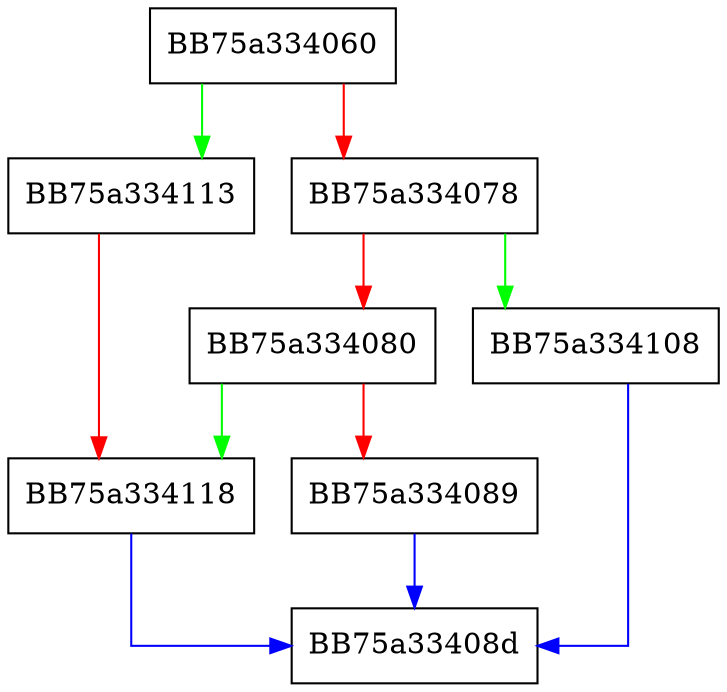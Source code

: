 digraph call_load_selector {
  node [shape="box"];
  graph [splines=ortho];
  BB75a334060 -> BB75a334113 [color="green"];
  BB75a334060 -> BB75a334078 [color="red"];
  BB75a334078 -> BB75a334108 [color="green"];
  BB75a334078 -> BB75a334080 [color="red"];
  BB75a334080 -> BB75a334118 [color="green"];
  BB75a334080 -> BB75a334089 [color="red"];
  BB75a334089 -> BB75a33408d [color="blue"];
  BB75a334108 -> BB75a33408d [color="blue"];
  BB75a334113 -> BB75a334118 [color="red"];
  BB75a334118 -> BB75a33408d [color="blue"];
}